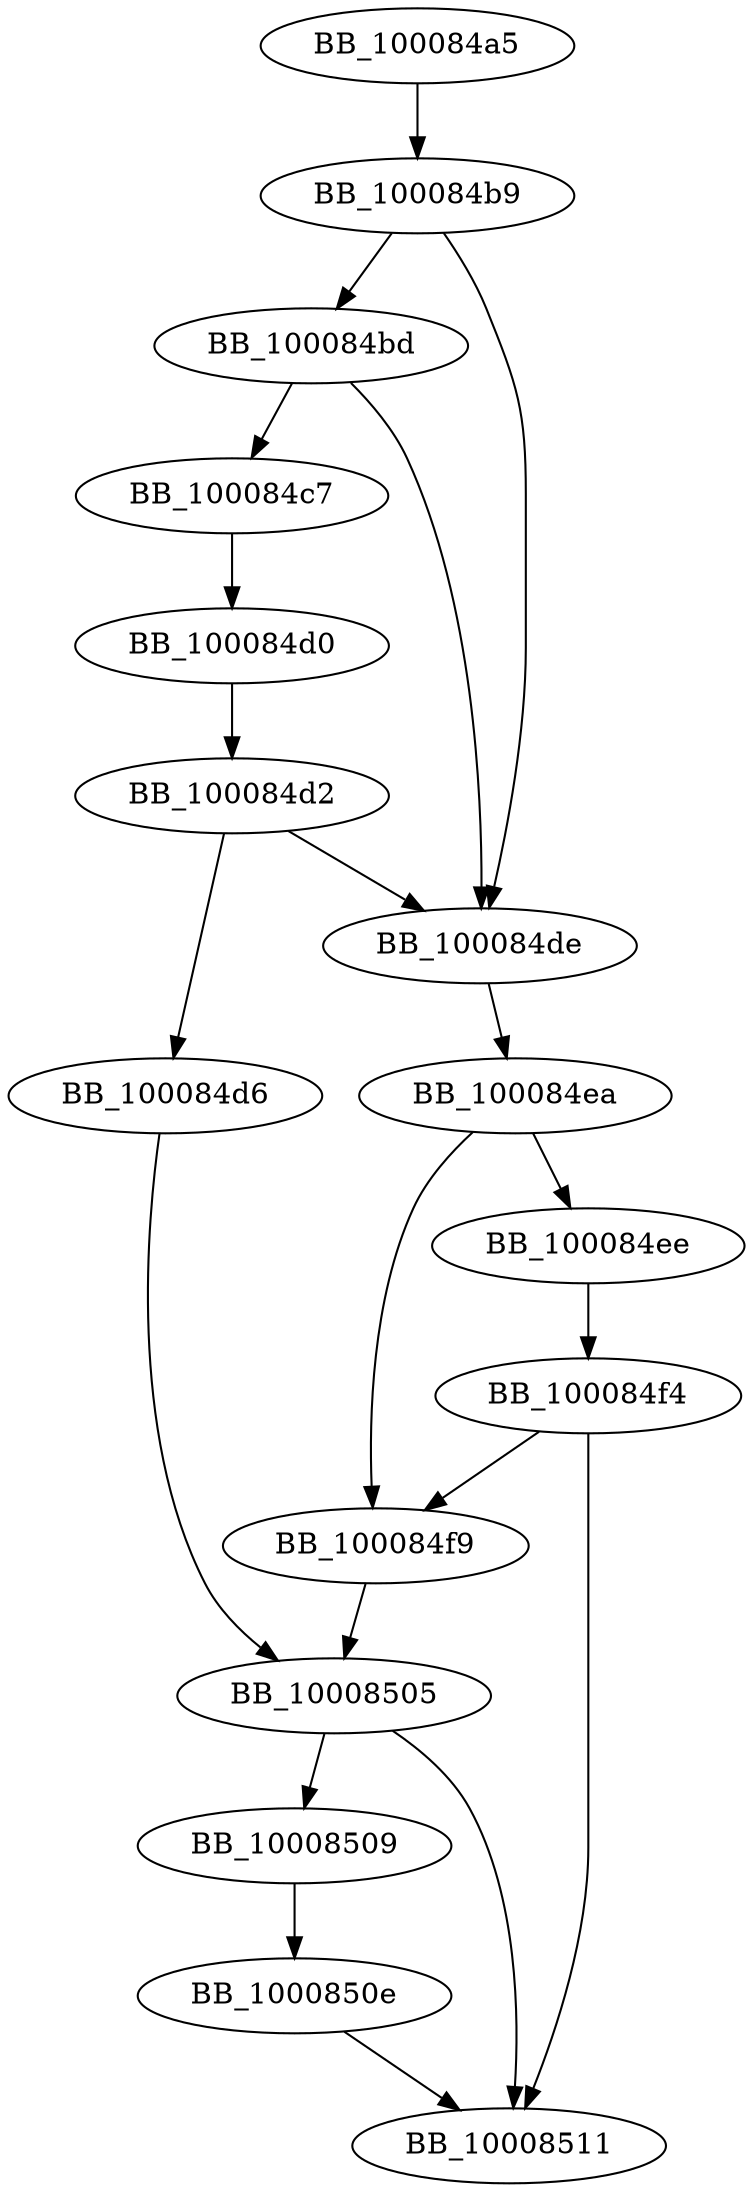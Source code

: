 DiGraph __decode_pointer{
BB_100084a5->BB_100084b9
BB_100084b9->BB_100084bd
BB_100084b9->BB_100084de
BB_100084bd->BB_100084c7
BB_100084bd->BB_100084de
BB_100084c7->BB_100084d0
BB_100084d0->BB_100084d2
BB_100084d2->BB_100084d6
BB_100084d2->BB_100084de
BB_100084d6->BB_10008505
BB_100084de->BB_100084ea
BB_100084ea->BB_100084ee
BB_100084ea->BB_100084f9
BB_100084ee->BB_100084f4
BB_100084f4->BB_100084f9
BB_100084f4->BB_10008511
BB_100084f9->BB_10008505
BB_10008505->BB_10008509
BB_10008505->BB_10008511
BB_10008509->BB_1000850e
BB_1000850e->BB_10008511
}
